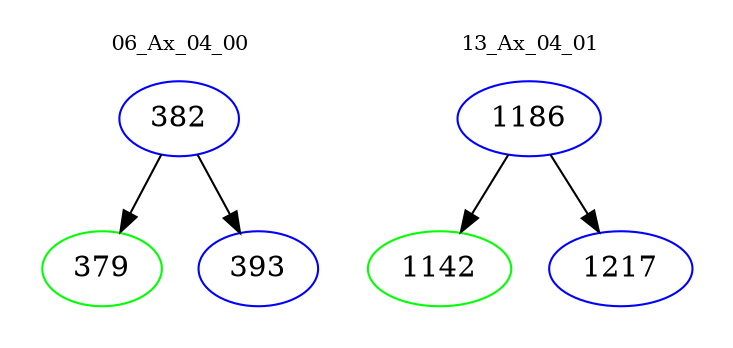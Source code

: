 digraph{
subgraph cluster_0 {
color = white
label = "06_Ax_04_00";
fontsize=10;
T0_382 [label="382", color="blue"]
T0_382 -> T0_379 [color="black"]
T0_379 [label="379", color="green"]
T0_382 -> T0_393 [color="black"]
T0_393 [label="393", color="blue"]
}
subgraph cluster_1 {
color = white
label = "13_Ax_04_01";
fontsize=10;
T1_1186 [label="1186", color="blue"]
T1_1186 -> T1_1142 [color="black"]
T1_1142 [label="1142", color="green"]
T1_1186 -> T1_1217 [color="black"]
T1_1217 [label="1217", color="blue"]
}
}
